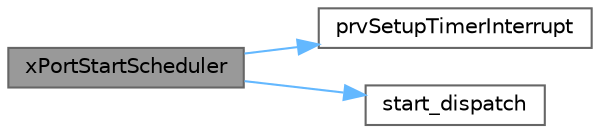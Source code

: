 digraph "xPortStartScheduler"
{
 // LATEX_PDF_SIZE
  bgcolor="transparent";
  edge [fontname=Helvetica,fontsize=10,labelfontname=Helvetica,labelfontsize=10];
  node [fontname=Helvetica,fontsize=10,shape=box,height=0.2,width=0.4];
  rankdir="LR";
  Node1 [id="Node000001",label="xPortStartScheduler",height=0.2,width=0.4,color="gray40", fillcolor="grey60", style="filled", fontcolor="black",tooltip="start the freertos scheduler, go to the first task"];
  Node1 -> Node2 [id="edge3_Node000001_Node000002",color="steelblue1",style="solid",tooltip=" "];
  Node2 [id="Node000002",label="prvSetupTimerInterrupt",height=0.2,width=0.4,color="grey40", fillcolor="white", style="filled",URL="$_rowley_2_m_s_p430_f449_2port_8c.html#a397ed34de04a678dc71217c713763423",tooltip=" "];
  Node1 -> Node3 [id="edge4_Node000001_Node000003",color="steelblue1",style="solid",tooltip=" "];
  Node3 [id="Node000003",label="start_dispatch",height=0.2,width=0.4,color="grey40", fillcolor="white", style="filled",URL="$_a_r_c___e_m___h_s_2arc__freertos__exceptions_8h.html#abedf71949c96ec41ef4bc5be14b11806",tooltip=" "];
}
